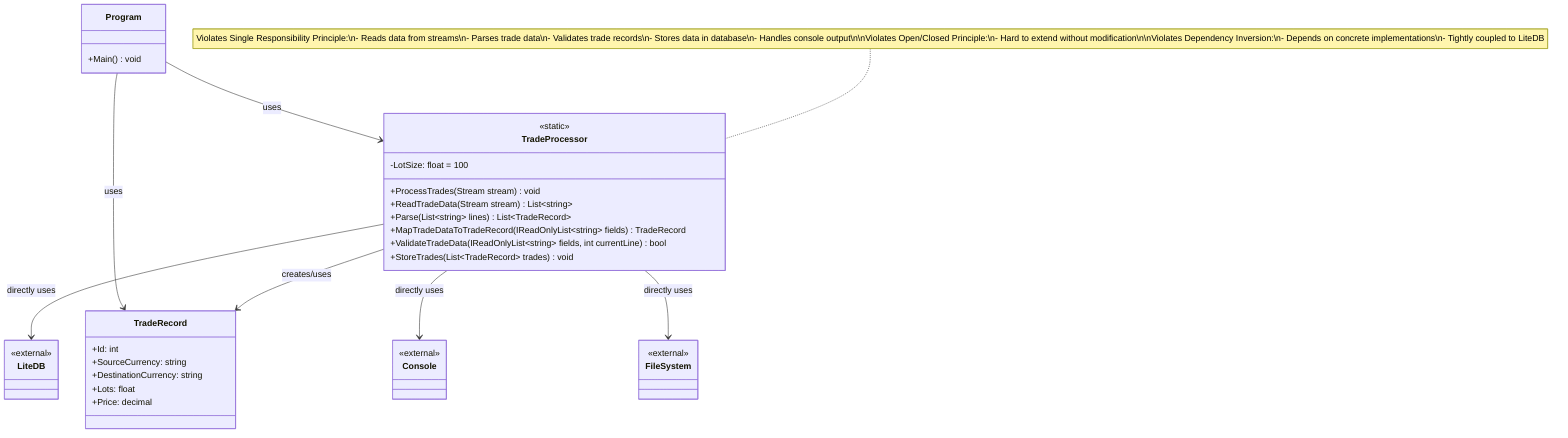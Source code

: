 classDiagram
    %% Monolithic Implementation (Before SOLID Refactoring)
    class TradeProcessor {
        <<static>>
        +ProcessTrades(Stream stream) void
        +ReadTradeData(Stream stream) List~string~
        +Parse(List~string~ lines) List~TradeRecord~
        +MapTradeDataToTradeRecord(IReadOnlyList~string~ fields) TradeRecord
        +ValidateTradeData(IReadOnlyList~string~ fields, int currentLine) bool
        +StoreTrades(List~TradeRecord~ trades) void
        -LotSize: float = 100
    }
    
    class TradeRecord {
        +Id: int
        +SourceCurrency: string
        +DestinationCurrency: string
        +Lots: float
        +Price: decimal
    }
    
    class Program {
        +Main() void
    }

    class LiteDB {
        <<external>>
    }

    class Console {
        <<external>>
    }

    class FileSystem {
        <<external>>
    }
    
    %% Direct Dependencies (Violates SOLID Principles)
    TradeProcessor --> TradeRecord : creates/uses
    TradeProcessor --> LiteDB : directly uses
    TradeProcessor --> Console : directly uses
    TradeProcessor --> FileSystem : directly uses
    Program --> TradeProcessor : uses
    Program --> TradeRecord : uses
    
    %% Styling
    classDef monolithic fill:#ffebee,stroke:#c62828
    classDef entity fill:#e8f5e8,stroke:#2e7d32
    classDef main fill:#fff3e0,stroke:#e65100
    classDef external fill:#f5f5f5,stroke:#757575

    class TradeProcessor:::monolithic
    class TradeRecord:::entity
    class Program:::main
    class LiteDB:::external
    class Console:::external
    class FileSystem:::external
    
    %% Annotations
    note for TradeProcessor "Violates Single Responsibility Principle:\n- Reads data from streams\n- Parses trade data\n- Validates trade records\n- Stores data in database\n- Handles console output\n\nViolates Open/Closed Principle:\n- Hard to extend without modification\n\nViolates Dependency Inversion:\n- Depends on concrete implementations\n- Tightly coupled to LiteDB"
